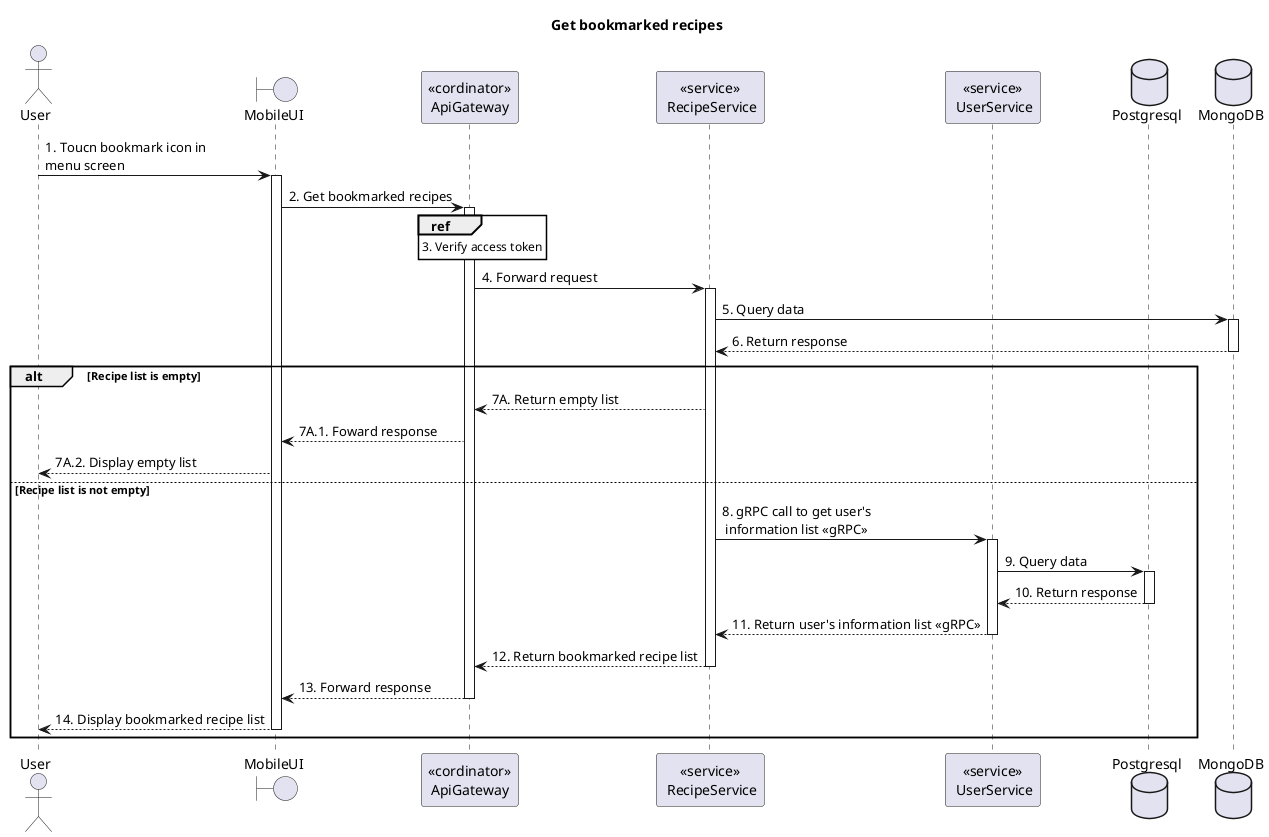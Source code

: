 @startuml Sequence
title "Get bookmarked recipes"
' Style section
<style>
  sequenceDiagram {
    reference {
      BackGroundColor white
    }
}
</style>

actor User
boundary MobileUI
participant "<<cordinator>>\nApiGateway" as ApiGateway
participant "<<service>>\n RecipeService" as RecipeService
participant "<<service>>\n UserService" as UserService
database Postgresql
database MongoDB

User -> MobileUI++: 1. Toucn bookmark icon in \nmenu screen

MobileUI -> ApiGateway++: 2. Get bookmarked recipes

ref over ApiGateway: 3. Verify access token

ApiGateway -> RecipeService++: 4. Forward request

RecipeService -> MongoDB++: 5. Query data
RecipeService <-- MongoDB--: 6. Return response

alt Recipe list is empty
    ApiGateway <-- RecipeService: 7A. Return empty list
    MobileUI <-- ApiGateway: 7A.1. Foward response
    User <-- MobileUI: 7A.2. Display empty list
else Recipe list is not empty
    RecipeService -> UserService++: 8. gRPC call to get user's \n information list <<gRPC>>
    UserService -> Postgresql++: 9. Query data
    UserService <-- Postgresql--: 10. Return response
    RecipeService <-- UserService--: 11. Return user's information list <<gRPC>>

    ApiGateway <-- RecipeService--: 12. Return bookmarked recipe list
    MobileUI <-- ApiGateway--: 13. Forward response
    User <-- MobileUI--: 14. Display bookmarked recipe list
end alt

@enduml
